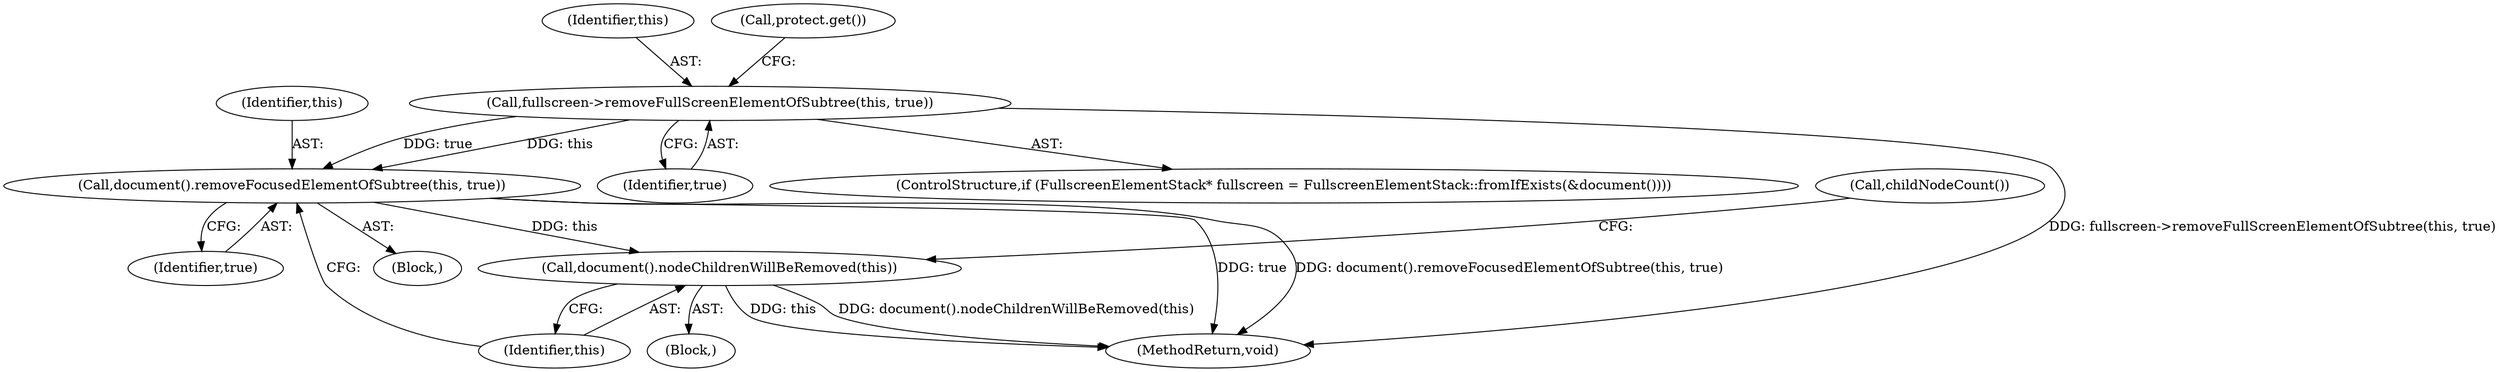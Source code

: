 digraph "0_Chrome_f084d7007f67809ef116ee6b11f251bf3c9ed895@API" {
"1000115" [label="(Call,fullscreen->removeFullScreenElementOfSubtree(this, true))"];
"1000122" [label="(Call,document().removeFocusedElementOfSubtree(this, true))"];
"1000125" [label="(Call,document().nodeChildrenWillBeRemoved(this))"];
"1000116" [label="(Identifier,this)"];
"1000117" [label="(Identifier,true)"];
"1000124" [label="(Identifier,true)"];
"1000126" [label="(Identifier,this)"];
"1000133" [label="(Call,childNodeCount())"];
"1000107" [label="(ControlStructure,if (FullscreenElementStack* fullscreen = FullscreenElementStack::fromIfExists(&document())))"];
"1000164" [label="(MethodReturn,void)"];
"1000120" [label="(Block,)"];
"1000125" [label="(Call,document().nodeChildrenWillBeRemoved(this))"];
"1000115" [label="(Call,fullscreen->removeFullScreenElementOfSubtree(this, true))"];
"1000119" [label="(Call,protect.get())"];
"1000101" [label="(Block,)"];
"1000122" [label="(Call,document().removeFocusedElementOfSubtree(this, true))"];
"1000123" [label="(Identifier,this)"];
"1000115" -> "1000107"  [label="AST: "];
"1000115" -> "1000117"  [label="CFG: "];
"1000116" -> "1000115"  [label="AST: "];
"1000117" -> "1000115"  [label="AST: "];
"1000119" -> "1000115"  [label="CFG: "];
"1000115" -> "1000164"  [label="DDG: fullscreen->removeFullScreenElementOfSubtree(this, true)"];
"1000115" -> "1000122"  [label="DDG: this"];
"1000115" -> "1000122"  [label="DDG: true"];
"1000122" -> "1000120"  [label="AST: "];
"1000122" -> "1000124"  [label="CFG: "];
"1000123" -> "1000122"  [label="AST: "];
"1000124" -> "1000122"  [label="AST: "];
"1000126" -> "1000122"  [label="CFG: "];
"1000122" -> "1000164"  [label="DDG: true"];
"1000122" -> "1000164"  [label="DDG: document().removeFocusedElementOfSubtree(this, true)"];
"1000122" -> "1000125"  [label="DDG: this"];
"1000125" -> "1000101"  [label="AST: "];
"1000125" -> "1000126"  [label="CFG: "];
"1000126" -> "1000125"  [label="AST: "];
"1000133" -> "1000125"  [label="CFG: "];
"1000125" -> "1000164"  [label="DDG: this"];
"1000125" -> "1000164"  [label="DDG: document().nodeChildrenWillBeRemoved(this)"];
}
